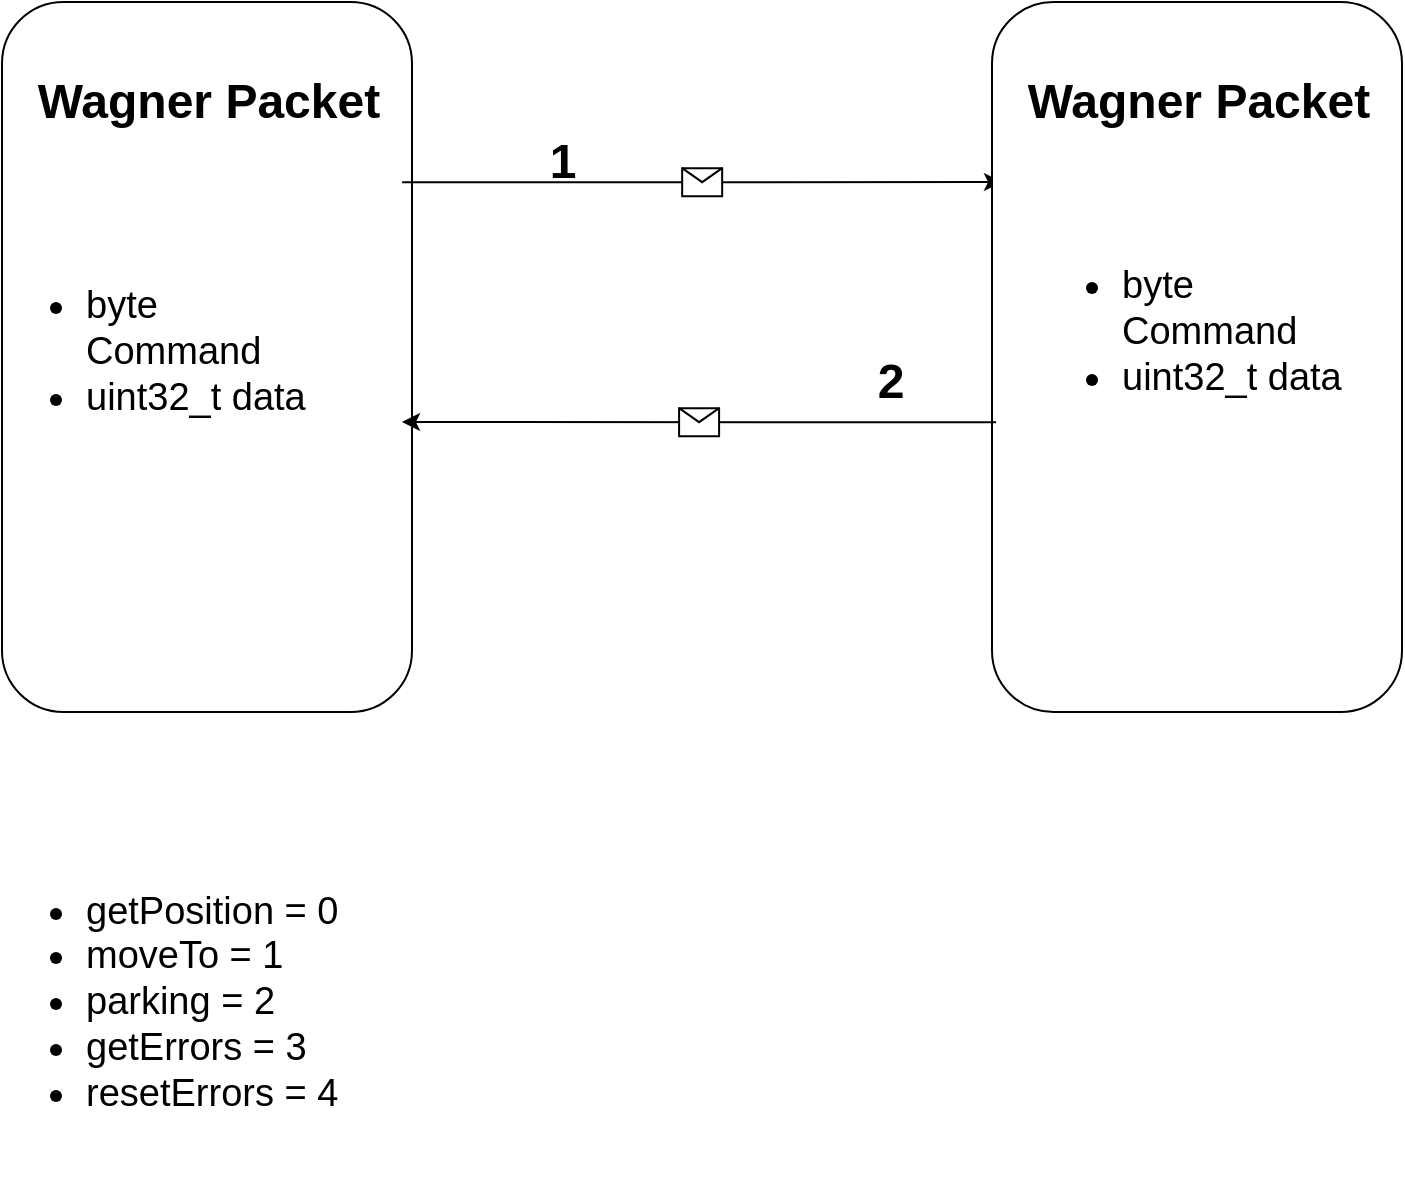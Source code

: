<mxfile version="20.0.1" type="device"><diagram id="oiTlF44VMMRqDAOofuqA" name="Page-1"><mxGraphModel dx="1422" dy="794" grid="1" gridSize="10" guides="1" tooltips="1" connect="1" arrows="1" fold="1" page="1" pageScale="1" pageWidth="827" pageHeight="1169" math="0" shadow="0"><root><mxCell id="0"/><mxCell id="1" parent="0"/><mxCell id="ZElLYo4zLrctBlLrPgaS-2" value="" style="rounded=1;whiteSpace=wrap;html=1;fontFamily=Helvetica;rotation=90;" vertex="1" parent="1"><mxGeometry x="-55" y="105" width="355" height="205" as="geometry"/></mxCell><mxCell id="ZElLYo4zLrctBlLrPgaS-3" value="" style="endArrow=classic;html=1;rounded=0;fontFamily=Helvetica;exitX=0.254;exitY=0.024;exitDx=0;exitDy=0;exitPerimeter=0;" edge="1" parent="1" source="ZElLYo4zLrctBlLrPgaS-2"><mxGeometry relative="1" as="geometry"><mxPoint x="230" y="120" as="sourcePoint"/><mxPoint x="520" y="120" as="targetPoint"/></mxGeometry></mxCell><mxCell id="ZElLYo4zLrctBlLrPgaS-4" value="" style="shape=message;html=1;outlineConnect=0;fontFamily=Helvetica;" vertex="1" parent="ZElLYo4zLrctBlLrPgaS-3"><mxGeometry width="20" height="14" relative="1" as="geometry"><mxPoint x="-10" y="-7" as="offset"/></mxGeometry></mxCell><mxCell id="ZElLYo4zLrctBlLrPgaS-6" value="&lt;ul style=&quot;font-size: 19px;&quot;&gt;&lt;li style=&quot;font-size: 19px;&quot;&gt;byte Command&lt;/li&gt;&lt;li style=&quot;font-size: 19px;&quot;&gt;uint32_t data&lt;/li&gt;&lt;/ul&gt;" style="text;strokeColor=none;fillColor=none;html=1;whiteSpace=wrap;verticalAlign=middle;overflow=hidden;fontFamily=Helvetica;fontSize=19;" vertex="1" parent="1"><mxGeometry x="20" y="130" width="160" height="150" as="geometry"/></mxCell><mxCell id="ZElLYo4zLrctBlLrPgaS-7" value="Wagner Packet" style="text;strokeColor=none;fillColor=none;html=1;fontSize=24;fontStyle=1;verticalAlign=middle;align=center;fontFamily=Helvetica;" vertex="1" parent="1"><mxGeometry x="72.5" y="55" width="100" height="50" as="geometry"/></mxCell><mxCell id="ZElLYo4zLrctBlLrPgaS-8" value="" style="rounded=1;whiteSpace=wrap;html=1;fontFamily=Helvetica;rotation=90;" vertex="1" parent="1"><mxGeometry x="440" y="105" width="355" height="205" as="geometry"/></mxCell><mxCell id="ZElLYo4zLrctBlLrPgaS-9" value="Wagner Packet" style="text;strokeColor=none;fillColor=none;html=1;fontSize=24;fontStyle=1;verticalAlign=middle;align=center;fontFamily=Helvetica;" vertex="1" parent="1"><mxGeometry x="567.5" y="55" width="100" height="50" as="geometry"/></mxCell><mxCell id="ZElLYo4zLrctBlLrPgaS-10" value="&lt;ul style=&quot;font-size: 19px;&quot;&gt;&lt;li style=&quot;font-size: 19px;&quot;&gt;byte Command&lt;/li&gt;&lt;li style=&quot;font-size: 19px;&quot;&gt;uint32_t data&lt;/li&gt;&lt;/ul&gt;" style="text;strokeColor=none;fillColor=none;html=1;whiteSpace=wrap;verticalAlign=middle;overflow=hidden;fontFamily=Helvetica;fontSize=19;" vertex="1" parent="1"><mxGeometry x="537.5" y="120" width="160" height="150" as="geometry"/></mxCell><mxCell id="ZElLYo4zLrctBlLrPgaS-11" value="1" style="text;strokeColor=none;fillColor=none;html=1;fontSize=24;fontStyle=1;verticalAlign=middle;align=center;fontFamily=Helvetica;" vertex="1" parent="1"><mxGeometry x="250" y="90" width="100" height="40" as="geometry"/></mxCell><mxCell id="ZElLYo4zLrctBlLrPgaS-13" value="" style="endArrow=classic;html=1;rounded=0;fontFamily=Helvetica;exitX=0.592;exitY=0.99;exitDx=0;exitDy=0;exitPerimeter=0;" edge="1" parent="1" source="ZElLYo4zLrctBlLrPgaS-8"><mxGeometry relative="1" as="geometry"><mxPoint x="459" y="240" as="sourcePoint"/><mxPoint x="220" y="240" as="targetPoint"/></mxGeometry></mxCell><mxCell id="ZElLYo4zLrctBlLrPgaS-14" value="" style="shape=message;html=1;outlineConnect=0;fontFamily=Helvetica;" vertex="1" parent="ZElLYo4zLrctBlLrPgaS-13"><mxGeometry width="20" height="14" relative="1" as="geometry"><mxPoint x="-10" y="-7" as="offset"/></mxGeometry></mxCell><mxCell id="ZElLYo4zLrctBlLrPgaS-15" value="2" style="text;strokeColor=none;fillColor=none;html=1;fontSize=24;fontStyle=1;verticalAlign=middle;align=center;fontFamily=Helvetica;" vertex="1" parent="1"><mxGeometry x="414" y="200" width="100" height="40" as="geometry"/></mxCell><mxCell id="ZElLYo4zLrctBlLrPgaS-16" value="&lt;ul&gt;&lt;li&gt;getPosition = 0&lt;/li&gt;&lt;li&gt;moveTo = 1&lt;/li&gt;&lt;li&gt;parking = 2&lt;/li&gt;&lt;li&gt;getErrors = 3&lt;/li&gt;&lt;li&gt;resetErrors = 4&lt;/li&gt;&lt;/ul&gt;" style="text;strokeColor=none;fillColor=none;html=1;whiteSpace=wrap;verticalAlign=middle;overflow=hidden;fontFamily=Helvetica;fontSize=19;" vertex="1" parent="1"><mxGeometry x="20" y="430" width="330" height="200" as="geometry"/></mxCell></root></mxGraphModel></diagram></mxfile>